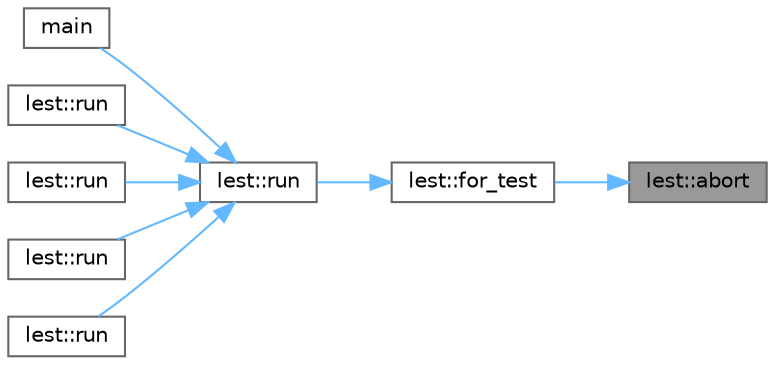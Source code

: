 digraph "lest::abort"
{
 // LATEX_PDF_SIZE
  bgcolor="transparent";
  edge [fontname=Helvetica,fontsize=10,labelfontname=Helvetica,labelfontsize=10];
  node [fontname=Helvetica,fontsize=10,shape=box,height=0.2,width=0.4];
  rankdir="RL";
  Node1 [id="Node000001",label="lest::abort",height=0.2,width=0.4,color="gray40", fillcolor="grey60", style="filled", fontcolor="black",tooltip=" "];
  Node1 -> Node2 [id="edge15_Node000001_Node000002",dir="back",color="steelblue1",style="solid",tooltip=" "];
  Node2 [id="Node000002",label="lest::for_test",height=0.2,width=0.4,color="grey40", fillcolor="white", style="filled",URL="$namespacelest.html#af527784a6a57085ee814b08da444cda1",tooltip=" "];
  Node2 -> Node3 [id="edge16_Node000002_Node000003",dir="back",color="steelblue1",style="solid",tooltip=" "];
  Node3 [id="Node000003",label="lest::run",height=0.2,width=0.4,color="grey40", fillcolor="white", style="filled",URL="$namespacelest.html#a625193eb3dbfcef90fe9519412f96f38",tooltip=" "];
  Node3 -> Node4 [id="edge17_Node000003_Node000004",dir="back",color="steelblue1",style="solid",tooltip=" "];
  Node4 [id="Node000004",label="main",height=0.2,width=0.4,color="grey40", fillcolor="white", style="filled",URL="$_classes_2lib_2m_i_n_i-master_2tests_2testcasesens_8cpp.html#a3c04138a5bfe5d72780bb7e82a18e627",tooltip=" "];
  Node3 -> Node5 [id="edge18_Node000003_Node000005",dir="back",color="steelblue1",style="solid",tooltip=" "];
  Node5 [id="Node000005",label="lest::run",height=0.2,width=0.4,color="grey40", fillcolor="white", style="filled",URL="$namespacelest.html#a96b5a20d5753e9c43ab8517bf62b0885",tooltip=" "];
  Node3 -> Node6 [id="edge19_Node000003_Node000006",dir="back",color="steelblue1",style="solid",tooltip=" "];
  Node6 [id="Node000006",label="lest::run",height=0.2,width=0.4,color="grey40", fillcolor="white", style="filled",URL="$namespacelest.html#ae6a9f347b2b1384c14b6fde1f9086841",tooltip=" "];
  Node3 -> Node7 [id="edge20_Node000003_Node000007",dir="back",color="steelblue1",style="solid",tooltip=" "];
  Node7 [id="Node000007",label="lest::run",height=0.2,width=0.4,color="grey40", fillcolor="white", style="filled",URL="$namespacelest.html#aad2813832b7d3b6ae63d9226fdba4fe6",tooltip=" "];
  Node3 -> Node8 [id="edge21_Node000003_Node000008",dir="back",color="steelblue1",style="solid",tooltip=" "];
  Node8 [id="Node000008",label="lest::run",height=0.2,width=0.4,color="grey40", fillcolor="white", style="filled",URL="$namespacelest.html#ace5f472de9f59c9e8db36b78cae4e663",tooltip=" "];
}
